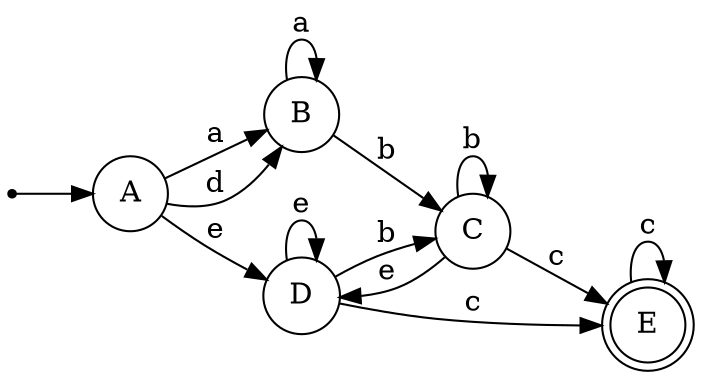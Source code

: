 digraph {
    graph [ rankdir=LR, size="8.5", overlap=false ];
    node [ shape = doublecircle ];
    suffix [ label = E ];
    node [ shape = point ];
    qi;
    node [ shape = circle ];
    root [ label = A ];
    qi -> root ;
    root -> B [label =  "a"];
    root -> B [label =  "d"];
    root -> D [label =  "e"];
    B -> B [label = "a" ];
    B -> C [label = "b"];
    C -> C [label = "b"];
    C -> suffix [label = "c"];
    C -> D [label = "e"];
    D -> C [label = "b"];
    D -> suffix [label = "c"];
    D -> D [label = "e"];
    suffix -> suffix [label = "c"];
}
